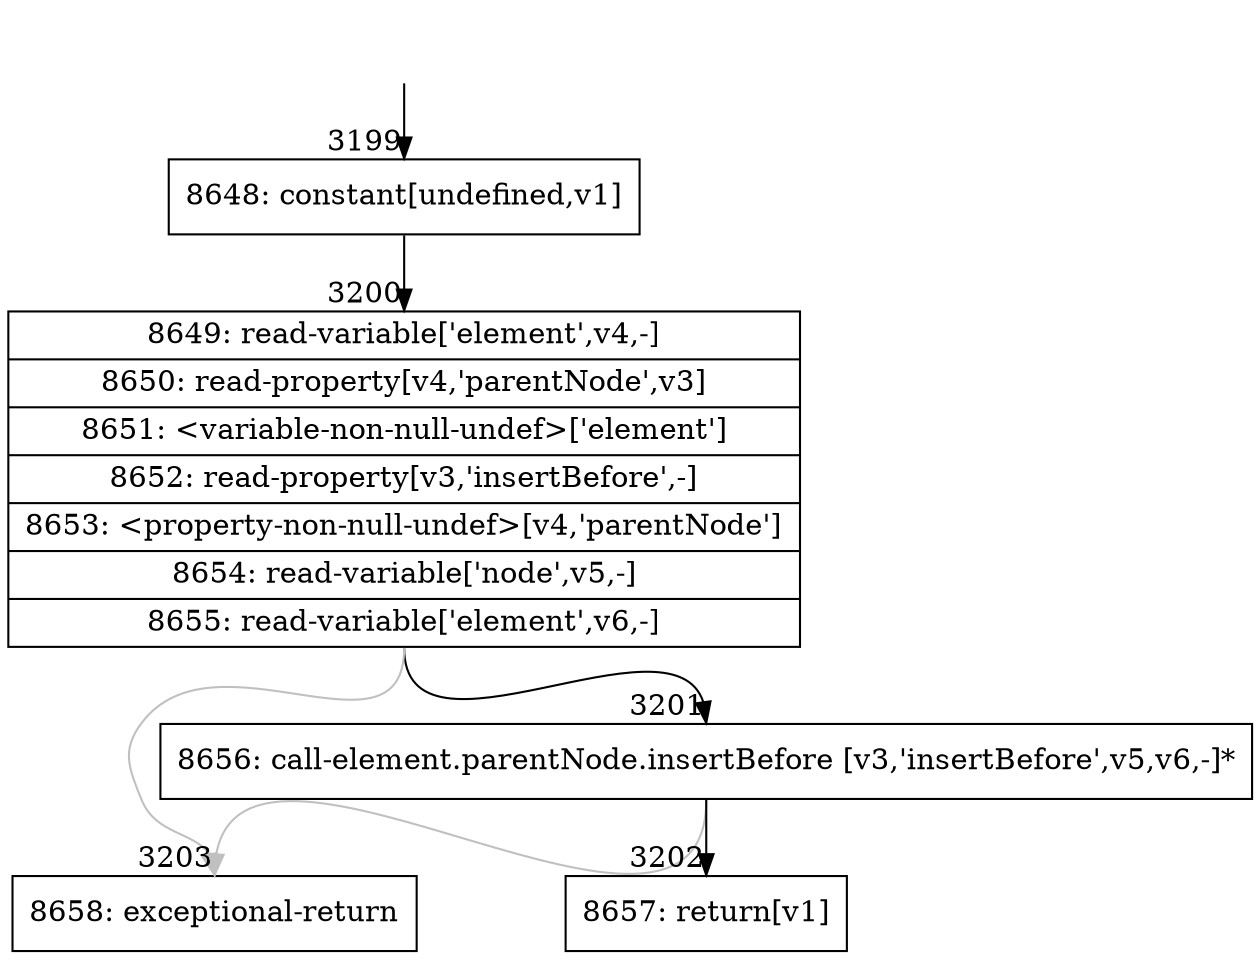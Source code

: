 digraph {
rankdir="TD"
BB_entry276[shape=none,label=""];
BB_entry276 -> BB3199 [tailport=s, headport=n, headlabel="    3199"]
BB3199 [shape=record label="{8648: constant[undefined,v1]}" ] 
BB3199 -> BB3200 [tailport=s, headport=n, headlabel="      3200"]
BB3200 [shape=record label="{8649: read-variable['element',v4,-]|8650: read-property[v4,'parentNode',v3]|8651: \<variable-non-null-undef\>['element']|8652: read-property[v3,'insertBefore',-]|8653: \<property-non-null-undef\>[v4,'parentNode']|8654: read-variable['node',v5,-]|8655: read-variable['element',v6,-]}" ] 
BB3200 -> BB3201 [tailport=s, headport=n, headlabel="      3201"]
BB3200 -> BB3203 [tailport=s, headport=n, color=gray, headlabel="      3203"]
BB3201 [shape=record label="{8656: call-element.parentNode.insertBefore [v3,'insertBefore',v5,v6,-]*}" ] 
BB3201 -> BB3202 [tailport=s, headport=n, headlabel="      3202"]
BB3201 -> BB3203 [tailport=s, headport=n, color=gray]
BB3202 [shape=record label="{8657: return[v1]}" ] 
BB3203 [shape=record label="{8658: exceptional-return}" ] 
//#$~ 2312
}

